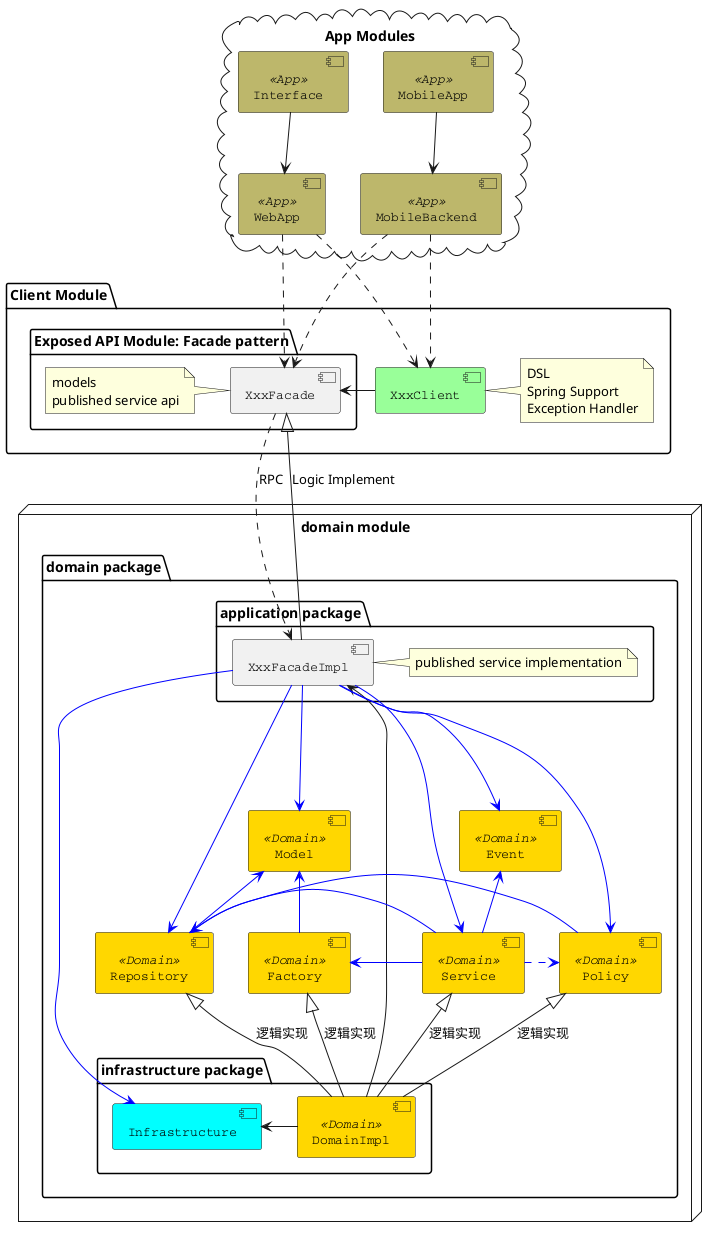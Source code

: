 @startuml

node "domain module" {
    package "domain package"  {
       [Model] <<Domain>>
       [Repository] <<Domain>>
       [Factory] <<Domain>>
       [Service] <<Domain>>
       [Event] <<Domain>>
       [Policy] <<Domain>>
    package "application package" {
      [XxxFacadeImpl]
      note right of XxxFacadeImpl : published service implementation
    }
    package "infrastructure package" {
      [Infrastructure] #Aqua
      [DomainImpl] <<Domain>>
      [DomainImpl] -> [Infrastructure]
      [DomainImpl] -up-|> [Service]: 逻辑实现
      [DomainImpl] -up-|> [Repository]: 逻辑实现
      [DomainImpl] -up-|> [Factory]: 逻辑实现
      [DomainImpl] -up-|> [Policy]: 逻辑实现
    }
     }
}

package "Client Module" {
    package "Exposed API Module: Facade pattern" {
       [XxxFacade]
       note left of XxxFacade : models\npublished service api
    }
   [XxxClient] #99FF99
   note right of XxxClient : DSL\nSpring Support\nException Handler
   [XxxClient] -left-> [XxxFacade]
}

cloud "App Modules" {
    [WebApp] <<App>>
    [MobileBackend] <<App>>
    [Interface] <<App>>
    [MobileApp] <<App>>
}

[XxxFacadeImpl] <--- [DomainImpl]
[Service] -[#0000FF]> [Factory]
[Service] -[#0000FF]> [Repository]
[Service] .[#0000FF]> [Policy]
[Service] -[#0000FF]up-> [Event]
[Policy] -[#0000FF]> [Repository]
[Repository] -[#0000FF]up-> [Model]
[Factory] -[#0000FF]up-> [Model]

[XxxFacadeImpl] -[#0000FF]--> [Service]
[XxxFacadeImpl] -[#0000FF]--> [Event]
[XxxFacadeImpl] -[#0000FF]--> [Model]
[XxxFacadeImpl] -[#0000FF]--> [Policy]
[XxxFacadeImpl] -[#0000FF]--> [Repository]
[XxxFacadeImpl] -[#0000FF]----> [Infrastructure]

[XxxFacade] ..> [XxxFacadeImpl]: RPC
[XxxFacade] <|-- [XxxFacadeImpl]: Logic Implement

[WebApp] ..> [XxxClient]
[WebApp] ..> [XxxFacade]
[Interface] --> [WebApp]
[MobileBackend] ..> [XxxClient]
[MobileBackend] ..> [XxxFacade]
[MobileApp] --> [MobileBackend]

skinparam component {
  FontSize 13
  BackgroundColor<<Domain>> gold
  BackgroundColor<<App>> DarkKhaki
  FontName Courier
}

@enduml